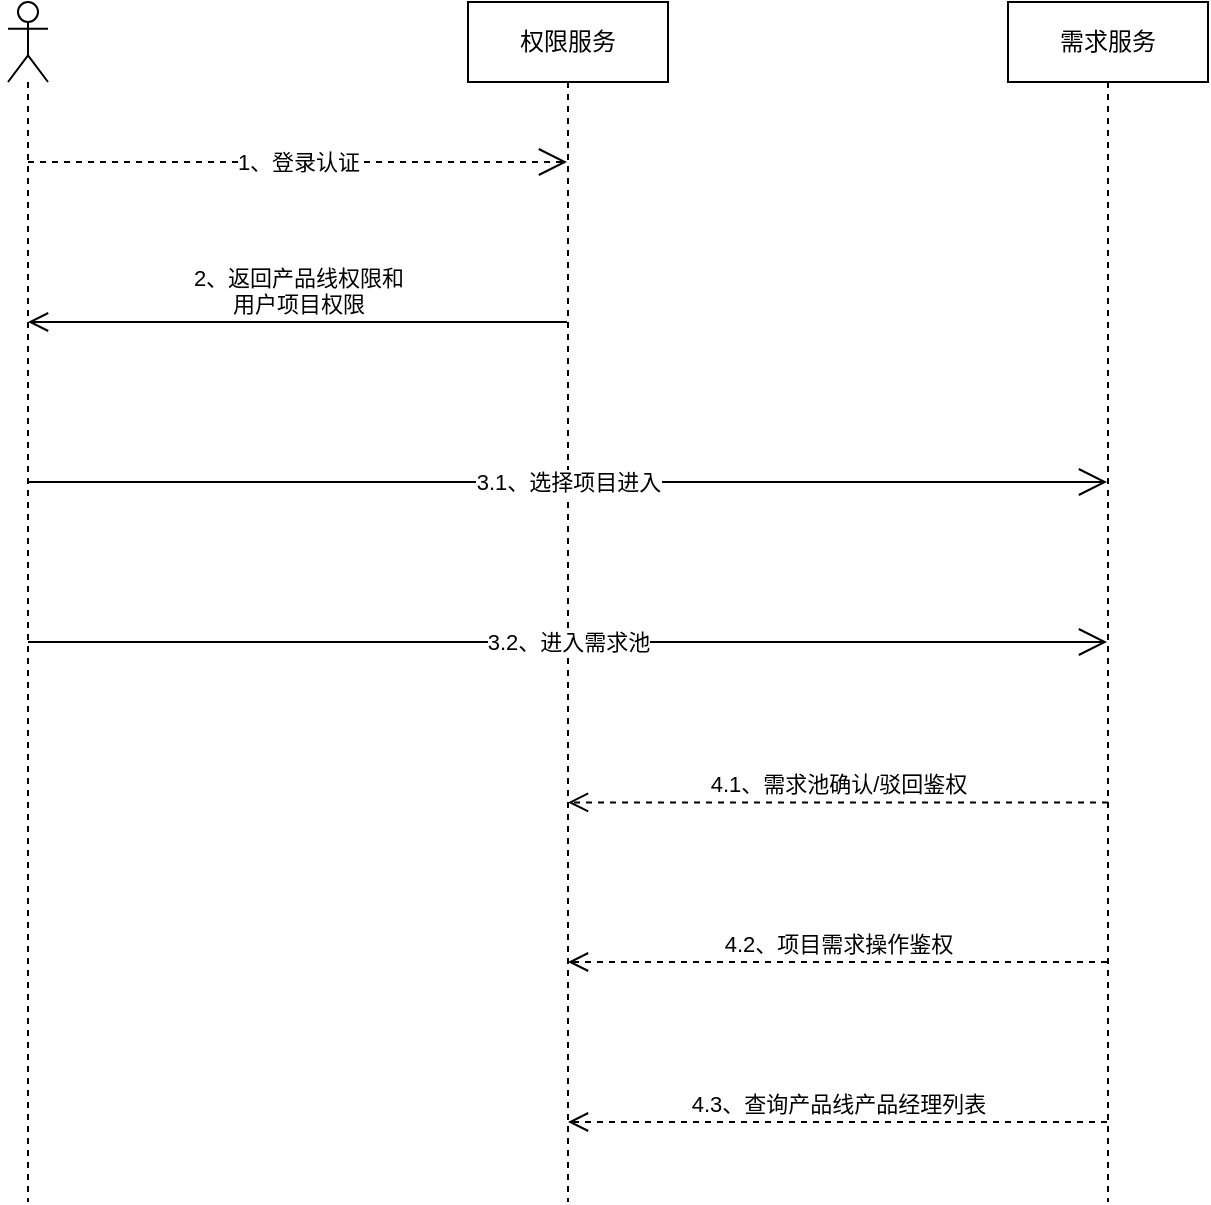 <mxfile version="13.1.3" pages="4">
    <diagram id="6hGFLwfOUW9BJ-s0fimq" name="用户登录">
        <mxGraphModel dx="1261" dy="792" grid="1" gridSize="10" guides="1" tooltips="1" connect="1" arrows="1" fold="1" page="1" pageScale="1" pageWidth="827" pageHeight="1169" math="0" shadow="0">
            <root>
                <mxCell id="0"/>
                <mxCell id="1" parent="0"/>
                <mxCell id="12" value="权限服务" style="shape=umlLifeline;perimeter=lifelinePerimeter;whiteSpace=wrap;html=1;container=1;collapsible=0;recursiveResize=0;outlineConnect=0;" vertex="1" parent="1">
                    <mxGeometry x="360" y="80" width="100" height="600" as="geometry"/>
                </mxCell>
                <mxCell id="13" value="" style="shape=umlLifeline;participant=umlActor;perimeter=lifelinePerimeter;whiteSpace=wrap;html=1;container=1;collapsible=0;recursiveResize=0;verticalAlign=top;spacingTop=36;labelBackgroundColor=#ffffff;outlineConnect=0;" vertex="1" parent="1">
                    <mxGeometry x="130" y="80" width="20" height="600" as="geometry"/>
                </mxCell>
                <mxCell id="14" value="2、返回产品线权限和&lt;br&gt;用户项目权限" style="html=1;verticalAlign=bottom;endArrow=open;dashed=0;endSize=8;" edge="1" parent="1" source="12" target="13">
                    <mxGeometry relative="1" as="geometry">
                        <mxPoint x="406.5" y="240" as="sourcePoint"/>
                        <mxPoint x="140" y="240" as="targetPoint"/>
                        <Array as="points">
                            <mxPoint x="280" y="240"/>
                        </Array>
                    </mxGeometry>
                </mxCell>
                <mxCell id="15" value="需求服务" style="shape=umlLifeline;perimeter=lifelinePerimeter;whiteSpace=wrap;html=1;container=1;collapsible=0;recursiveResize=0;outlineConnect=0;" vertex="1" parent="1">
                    <mxGeometry x="630" y="80" width="100" height="600" as="geometry"/>
                </mxCell>
                <mxCell id="16" value="1、登录认证" style="endArrow=open;endSize=12;dashed=1;html=1;" edge="1" parent="1" source="13" target="12">
                    <mxGeometry width="160" relative="1" as="geometry">
                        <mxPoint x="140" y="160" as="sourcePoint"/>
                        <mxPoint x="409.5" y="160" as="targetPoint"/>
                        <Array as="points">
                            <mxPoint x="220" y="160"/>
                        </Array>
                    </mxGeometry>
                </mxCell>
                <mxCell id="18" value="3.1、选择项目进入" style="endArrow=open;endSize=12;dashed=0;html=1;" edge="1" parent="1" source="13" target="15">
                    <mxGeometry width="160" relative="1" as="geometry">
                        <mxPoint x="139.5" y="319" as="sourcePoint"/>
                        <mxPoint x="679.5" y="319" as="targetPoint"/>
                        <Array as="points">
                            <mxPoint x="290" y="320"/>
                        </Array>
                    </mxGeometry>
                </mxCell>
                <mxCell id="19" value="3.2、进入需求池" style="endArrow=open;endSize=12;dashed=0;html=1;" edge="1" parent="1" source="13" target="15">
                    <mxGeometry width="160" relative="1" as="geometry">
                        <mxPoint x="140" y="400" as="sourcePoint"/>
                        <mxPoint x="680" y="400" as="targetPoint"/>
                        <Array as="points">
                            <mxPoint x="310" y="400"/>
                        </Array>
                    </mxGeometry>
                </mxCell>
                <mxCell id="20" value="4.1、需求池确认/驳回鉴权" style="html=1;verticalAlign=bottom;endArrow=open;dashed=1;endSize=8;exitX=0.5;exitY=0.667;exitDx=0;exitDy=0;exitPerimeter=0;" edge="1" parent="1" source="15" target="12">
                    <mxGeometry relative="1" as="geometry">
                        <mxPoint x="680.5" y="480" as="sourcePoint"/>
                        <mxPoint x="414" y="480" as="targetPoint"/>
                    </mxGeometry>
                </mxCell>
                <mxCell id="21" value="4.2、项目需求操作鉴权" style="html=1;verticalAlign=bottom;endArrow=open;dashed=1;endSize=8;" edge="1" parent="1" source="15" target="12">
                    <mxGeometry relative="1" as="geometry">
                        <mxPoint x="680.5" y="560" as="sourcePoint"/>
                        <mxPoint x="414" y="560" as="targetPoint"/>
                        <Array as="points">
                            <mxPoint x="640" y="560"/>
                        </Array>
                    </mxGeometry>
                </mxCell>
                <mxCell id="22" value="4.3、查询产品线产品经理列表" style="html=1;verticalAlign=bottom;endArrow=open;dashed=1;endSize=8;" edge="1" parent="1" source="15" target="12">
                    <mxGeometry relative="1" as="geometry">
                        <mxPoint x="680" y="640" as="sourcePoint"/>
                        <mxPoint x="410" y="640" as="targetPoint"/>
                        <Array as="points">
                            <mxPoint x="640.5" y="640"/>
                        </Array>
                    </mxGeometry>
                </mxCell>
            </root>
        </mxGraphModel>
    </diagram>
    <diagram id="1Ou4uH0Qx9X9i9j-anMo" name="需求池需求提交">
        <mxGraphModel dx="1261" dy="792" grid="1" gridSize="10" guides="1" tooltips="1" connect="1" arrows="1" fold="1" page="1" pageScale="1" pageWidth="827" pageHeight="1169" math="0" shadow="0">
            <root>
                <mxCell id="mZWPTPYU5NGDBLz6RZ26-0"/>
                <mxCell id="mZWPTPYU5NGDBLz6RZ26-1" parent="mZWPTPYU5NGDBLz6RZ26-0"/>
                <mxCell id="2e2mkDN6aNc34lf6D2J7-4" value="数据插入" style="edgeStyle=orthogonalEdgeStyle;rounded=0;orthogonalLoop=1;jettySize=auto;html=1;exitX=1;exitY=0.5;exitDx=0;exitDy=0;" edge="1" parent="mZWPTPYU5NGDBLz6RZ26-1" source="iyVBt25k22lc9ADY6gkT-0" target="2e2mkDN6aNc34lf6D2J7-1">
                    <mxGeometry relative="1" as="geometry"/>
                </mxCell>
                <mxCell id="CHazrlEjOBP8cJlvwwCq-1" value="产品线列表查询" style="edgeStyle=orthogonalEdgeStyle;rounded=0;orthogonalLoop=1;jettySize=auto;html=1;entryX=0;entryY=0.5;entryDx=0;entryDy=0;" edge="1" parent="mZWPTPYU5NGDBLz6RZ26-1" source="iyVBt25k22lc9ADY6gkT-11" target="CHazrlEjOBP8cJlvwwCq-0">
                    <mxGeometry x="-0.18" relative="1" as="geometry">
                        <Array as="points">
                            <mxPoint x="135" y="335"/>
                        </Array>
                        <mxPoint as="offset"/>
                    </mxGeometry>
                </mxCell>
                <mxCell id="iyVBt25k22lc9ADY6gkT-0" value="&lt;font face=&quot;Verdana&quot; style=&quot;font-size: 14px&quot;&gt;需求池&lt;br&gt;Service&lt;br&gt;&lt;/font&gt;" style="rounded=1;whiteSpace=wrap;html=1;fillColor=#4D4D4D;" vertex="1" parent="mZWPTPYU5NGDBLz6RZ26-1">
                    <mxGeometry x="280" y="120" width="120" height="50" as="geometry"/>
                </mxCell>
                <mxCell id="iyVBt25k22lc9ADY6gkT-12" value="创建" style="edgeStyle=orthogonalEdgeStyle;rounded=0;orthogonalLoop=1;jettySize=auto;html=1;entryX=0;entryY=0.5;entryDx=0;entryDy=0;" edge="1" parent="mZWPTPYU5NGDBLz6RZ26-1" source="iyVBt25k22lc9ADY6gkT-11" target="iyVBt25k22lc9ADY6gkT-0">
                    <mxGeometry relative="1" as="geometry"/>
                </mxCell>
                <mxCell id="iyVBt25k22lc9ADY6gkT-11" value="" style="shape=umlActor;verticalLabelPosition=bottom;labelBackgroundColor=#ffffff;verticalAlign=top;html=1;outlineConnect=0;fontSize=12;" vertex="1" parent="mZWPTPYU5NGDBLz6RZ26-1">
                    <mxGeometry x="120" y="115" width="30" height="60" as="geometry"/>
                </mxCell>
                <mxCell id="2e2mkDN6aNc34lf6D2J7-0" value="sep_require_pond" style="swimlane;fontStyle=0;childLayout=stackLayout;horizontal=1;startSize=26;horizontalStack=0;resizeParent=1;resizeParentMax=0;resizeLast=0;collapsible=1;marginBottom=0;align=center;fontSize=12;" vertex="1" parent="mZWPTPYU5NGDBLz6RZ26-1">
                    <mxGeometry x="540" y="106" width="141" height="104" as="geometry"/>
                </mxCell>
                <mxCell id="2e2mkDN6aNc34lf6D2J7-1" value="id" style="text;strokeColor=none;fillColor=none;spacingLeft=4;spacingRight=4;overflow=hidden;rotatable=0;points=[[0,0.5],[1,0.5]];portConstraint=eastwest;fontSize=12;" vertex="1" parent="2e2mkDN6aNc34lf6D2J7-0">
                    <mxGeometry y="26" width="141" height="26" as="geometry"/>
                </mxCell>
                <mxCell id="2e2mkDN6aNc34lf6D2J7-2" value="requireStatus" style="text;strokeColor=none;fillColor=none;spacingLeft=4;spacingRight=4;overflow=hidden;rotatable=0;points=[[0,0.5],[1,0.5]];portConstraint=eastwest;fontSize=12;" vertex="1" parent="2e2mkDN6aNc34lf6D2J7-0">
                    <mxGeometry y="52" width="141" height="26" as="geometry"/>
                </mxCell>
                <mxCell id="2e2mkDN6aNc34lf6D2J7-3" value="productId" style="text;strokeColor=none;fillColor=none;spacingLeft=4;spacingRight=4;overflow=hidden;rotatable=0;points=[[0,0.5],[1,0.5]];portConstraint=eastwest;fontSize=12;" vertex="1" parent="2e2mkDN6aNc34lf6D2J7-0">
                    <mxGeometry y="78" width="141" height="26" as="geometry"/>
                </mxCell>
                <mxCell id="CHazrlEjOBP8cJlvwwCq-0" value="&lt;font face=&quot;Verdana&quot; style=&quot;font-size: 14px&quot;&gt;权限&lt;br&gt;Service&lt;br&gt;&lt;/font&gt;" style="rounded=1;whiteSpace=wrap;html=1;fillColor=#4D4D4D;" vertex="1" parent="mZWPTPYU5NGDBLz6RZ26-1">
                    <mxGeometry x="280" y="310" width="120" height="50" as="geometry"/>
                </mxCell>
            </root>
        </mxGraphModel>
    </diagram>
    <diagram name="需求池需求确认" id="KM0mVz2H41YHiVueBYz_">
        <mxGraphModel dx="1261" dy="792" grid="1" gridSize="10" guides="1" tooltips="1" connect="1" arrows="1" fold="1" page="1" pageScale="1" pageWidth="827" pageHeight="1169" math="0" shadow="0">
            <root>
                <mxCell id="3tu8EbkyGTYEnExPsfc8-0"/>
                <mxCell id="3tu8EbkyGTYEnExPsfc8-1" parent="3tu8EbkyGTYEnExPsfc8-0"/>
                <mxCell id="3tu8EbkyGTYEnExPsfc8-2" value="需求创建接口" style="edgeStyle=orthogonalEdgeStyle;rounded=0;orthogonalLoop=1;jettySize=auto;html=1;exitX=0.5;exitY=1;exitDx=0;exitDy=0;entryX=0.5;entryY=0;entryDx=0;entryDy=0;" edge="1" parent="3tu8EbkyGTYEnExPsfc8-1" source="3tu8EbkyGTYEnExPsfc8-3" target="3tu8EbkyGTYEnExPsfc8-6">
                    <mxGeometry relative="1" as="geometry"/>
                </mxCell>
                <mxCell id="3tu8EbkyGTYEnExPsfc8-19" value="更新状态和&lt;br&gt;所属项目" style="edgeStyle=orthogonalEdgeStyle;rounded=0;orthogonalLoop=1;jettySize=auto;html=1;exitX=1;exitY=0.5;exitDx=0;exitDy=0;entryX=0;entryY=0.5;entryDx=0;entryDy=0;" edge="1" parent="3tu8EbkyGTYEnExPsfc8-1" source="3tu8EbkyGTYEnExPsfc8-3" target="3tu8EbkyGTYEnExPsfc8-16">
                    <mxGeometry relative="1" as="geometry"/>
                </mxCell>
                <mxCell id="3tu8EbkyGTYEnExPsfc8-3" value="&lt;font face=&quot;Verdana&quot; style=&quot;font-size: 14px&quot;&gt;需求池&lt;br&gt;Service&lt;br&gt;&lt;/font&gt;" style="rounded=1;whiteSpace=wrap;html=1;strokeColor=#7EA6E0;fillColor=#4D4D4D;" vertex="1" parent="3tu8EbkyGTYEnExPsfc8-1">
                    <mxGeometry x="280" y="120" width="120" height="50" as="geometry"/>
                </mxCell>
                <mxCell id="3tu8EbkyGTYEnExPsfc8-4" style="edgeStyle=orthogonalEdgeStyle;rounded=0;orthogonalLoop=1;jettySize=auto;html=1;exitX=0.5;exitY=1;exitDx=0;exitDy=0;entryX=0.5;entryY=0;entryDx=0;entryDy=0;" edge="1" parent="3tu8EbkyGTYEnExPsfc8-1" source="3tu8EbkyGTYEnExPsfc8-6" target="3tu8EbkyGTYEnExPsfc8-11">
                    <mxGeometry relative="1" as="geometry"/>
                </mxCell>
                <mxCell id="3tu8EbkyGTYEnExPsfc8-5" style="edgeStyle=orthogonalEdgeStyle;rounded=0;orthogonalLoop=1;jettySize=auto;html=1;exitX=0.5;exitY=1;exitDx=0;exitDy=0;entryX=0.56;entryY=0;entryDx=0;entryDy=0;entryPerimeter=0;" edge="1" parent="3tu8EbkyGTYEnExPsfc8-1" source="3tu8EbkyGTYEnExPsfc8-6" target="3tu8EbkyGTYEnExPsfc8-7">
                    <mxGeometry relative="1" as="geometry"/>
                </mxCell>
                <mxCell id="3tu8EbkyGTYEnExPsfc8-6" value="&lt;font face=&quot;Verdana&quot; style=&quot;font-size: 14px&quot;&gt;SEP产研需求&lt;br&gt;Service&lt;br&gt;&lt;/font&gt;" style="rounded=1;whiteSpace=wrap;html=1;fillColor=#4D4D4D;" vertex="1" parent="3tu8EbkyGTYEnExPsfc8-1">
                    <mxGeometry x="280" y="280" width="120" height="50" as="geometry"/>
                </mxCell>
                <mxCell id="3tu8EbkyGTYEnExPsfc8-7" value="sep_require_info" style="swimlane;fontStyle=0;childLayout=stackLayout;horizontal=1;startSize=26;horizontalStack=0;resizeParent=1;resizeParentMax=0;resizeLast=0;collapsible=1;marginBottom=0;align=center;fontSize=12;" vertex="1" parent="3tu8EbkyGTYEnExPsfc8-1">
                    <mxGeometry x="370" y="440" width="141" height="104" as="geometry"/>
                </mxCell>
                <mxCell id="3tu8EbkyGTYEnExPsfc8-8" value="requireId" style="text;strokeColor=none;fillColor=none;spacingLeft=4;spacingRight=4;overflow=hidden;rotatable=0;points=[[0,0.5],[1,0.5]];portConstraint=eastwest;fontSize=12;" vertex="1" parent="3tu8EbkyGTYEnExPsfc8-7">
                    <mxGeometry y="26" width="141" height="26" as="geometry"/>
                </mxCell>
                <mxCell id="3tu8EbkyGTYEnExPsfc8-9" value="requireStatus" style="text;strokeColor=none;fillColor=none;spacingLeft=4;spacingRight=4;overflow=hidden;rotatable=0;points=[[0,0.5],[1,0.5]];portConstraint=eastwest;fontSize=12;" vertex="1" parent="3tu8EbkyGTYEnExPsfc8-7">
                    <mxGeometry y="52" width="141" height="26" as="geometry"/>
                </mxCell>
                <mxCell id="3tu8EbkyGTYEnExPsfc8-10" value="productId" style="text;strokeColor=none;fillColor=none;spacingLeft=4;spacingRight=4;overflow=hidden;rotatable=0;points=[[0,0.5],[1,0.5]];portConstraint=eastwest;fontSize=12;" vertex="1" parent="3tu8EbkyGTYEnExPsfc8-7">
                    <mxGeometry y="78" width="141" height="26" as="geometry"/>
                </mxCell>
                <mxCell id="3tu8EbkyGTYEnExPsfc8-11" value="sep_require(tree)" style="swimlane;fontStyle=0;childLayout=stackLayout;horizontal=1;startSize=26;horizontalStack=0;resizeParent=1;resizeParentMax=0;resizeLast=0;collapsible=1;marginBottom=0;align=center;fontSize=12;" vertex="1" parent="3tu8EbkyGTYEnExPsfc8-1">
                    <mxGeometry x="120" y="440" width="196" height="52" as="geometry"/>
                </mxCell>
                <mxCell id="3tu8EbkyGTYEnExPsfc8-12" value="id" style="text;strokeColor=none;fillColor=none;spacingLeft=4;spacingRight=4;overflow=hidden;rotatable=0;points=[[0,0.5],[1,0.5]];portConstraint=eastwest;fontSize=12;" vertex="1" parent="3tu8EbkyGTYEnExPsfc8-11">
                    <mxGeometry y="26" width="196" height="26" as="geometry"/>
                </mxCell>
                <mxCell id="3tu8EbkyGTYEnExPsfc8-13" value="确认" style="edgeStyle=orthogonalEdgeStyle;rounded=0;orthogonalLoop=1;jettySize=auto;html=1;entryX=0;entryY=0.5;entryDx=0;entryDy=0;" edge="1" parent="3tu8EbkyGTYEnExPsfc8-1" source="3tu8EbkyGTYEnExPsfc8-14" target="3tu8EbkyGTYEnExPsfc8-3">
                    <mxGeometry relative="1" as="geometry"/>
                </mxCell>
                <mxCell id="3tu8EbkyGTYEnExPsfc8-14" value="" style="shape=umlActor;verticalLabelPosition=bottom;labelBackgroundColor=#ffffff;verticalAlign=top;html=1;outlineConnect=0;fontSize=12;" vertex="1" parent="3tu8EbkyGTYEnExPsfc8-1">
                    <mxGeometry x="120" y="115" width="30" height="60" as="geometry"/>
                </mxCell>
                <mxCell id="3tu8EbkyGTYEnExPsfc8-15" value="sep_require_pond" style="swimlane;fontStyle=0;childLayout=stackLayout;horizontal=1;startSize=26;horizontalStack=0;resizeParent=1;resizeParentMax=0;resizeLast=0;collapsible=1;marginBottom=0;align=center;fontSize=12;" vertex="1" parent="3tu8EbkyGTYEnExPsfc8-1">
                    <mxGeometry x="540" y="106" width="141" height="104" as="geometry"/>
                </mxCell>
                <mxCell id="3tu8EbkyGTYEnExPsfc8-16" value="id" style="text;strokeColor=none;fillColor=none;spacingLeft=4;spacingRight=4;overflow=hidden;rotatable=0;points=[[0,0.5],[1,0.5]];portConstraint=eastwest;fontSize=12;" vertex="1" parent="3tu8EbkyGTYEnExPsfc8-15">
                    <mxGeometry y="26" width="141" height="26" as="geometry"/>
                </mxCell>
                <mxCell id="3tu8EbkyGTYEnExPsfc8-17" value="requireStatus" style="text;strokeColor=none;fillColor=none;spacingLeft=4;spacingRight=4;overflow=hidden;rotatable=0;points=[[0,0.5],[1,0.5]];portConstraint=eastwest;fontSize=12;" vertex="1" parent="3tu8EbkyGTYEnExPsfc8-15">
                    <mxGeometry y="52" width="141" height="26" as="geometry"/>
                </mxCell>
                <mxCell id="3tu8EbkyGTYEnExPsfc8-21" value="projectId" style="text;strokeColor=none;fillColor=none;spacingLeft=4;spacingRight=4;overflow=hidden;rotatable=0;points=[[0,0.5],[1,0.5]];portConstraint=eastwest;fontSize=12;" vertex="1" parent="3tu8EbkyGTYEnExPsfc8-15">
                    <mxGeometry y="78" width="141" height="26" as="geometry"/>
                </mxCell>
            </root>
        </mxGraphModel>
    </diagram>
    <diagram name="需求池需求驳回" id="PE6BVEmypgS4ZiISqXKM">
        <mxGraphModel dx="1261" dy="792" grid="1" gridSize="10" guides="1" tooltips="1" connect="1" arrows="1" fold="1" page="1" pageScale="1" pageWidth="827" pageHeight="1169" math="0" shadow="0">
            <root>
                <mxCell id="kYT7SjGip7djk0CsXXoX-0"/>
                <mxCell id="kYT7SjGip7djk0CsXXoX-1" parent="kYT7SjGip7djk0CsXXoX-0"/>
                <mxCell id="kYT7SjGip7djk0CsXXoX-3" value="更新状态" style="edgeStyle=orthogonalEdgeStyle;rounded=0;orthogonalLoop=1;jettySize=auto;html=1;exitX=1;exitY=0.5;exitDx=0;exitDy=0;entryX=0;entryY=0.5;entryDx=0;entryDy=0;" edge="1" parent="kYT7SjGip7djk0CsXXoX-1" source="kYT7SjGip7djk0CsXXoX-4" target="kYT7SjGip7djk0CsXXoX-17">
                    <mxGeometry relative="1" as="geometry"/>
                </mxCell>
                <mxCell id="kYT7SjGip7djk0CsXXoX-4" value="&lt;font face=&quot;Verdana&quot; style=&quot;font-size: 14px&quot;&gt;需求池&lt;br&gt;Service&lt;br&gt;&lt;/font&gt;" style="rounded=1;whiteSpace=wrap;html=1;strokeColor=#7EA6E0;fillColor=#4D4D4D;" vertex="1" parent="kYT7SjGip7djk0CsXXoX-1">
                    <mxGeometry x="280" y="120" width="120" height="50" as="geometry"/>
                </mxCell>
                <mxCell id="kYT7SjGip7djk0CsXXoX-14" value="驳回" style="edgeStyle=orthogonalEdgeStyle;rounded=0;orthogonalLoop=1;jettySize=auto;html=1;entryX=0;entryY=0.5;entryDx=0;entryDy=0;" edge="1" parent="kYT7SjGip7djk0CsXXoX-1" source="kYT7SjGip7djk0CsXXoX-15" target="kYT7SjGip7djk0CsXXoX-4">
                    <mxGeometry relative="1" as="geometry"/>
                </mxCell>
                <mxCell id="kYT7SjGip7djk0CsXXoX-15" value="" style="shape=umlActor;verticalLabelPosition=bottom;labelBackgroundColor=#ffffff;verticalAlign=top;html=1;outlineConnect=0;fontSize=12;" vertex="1" parent="kYT7SjGip7djk0CsXXoX-1">
                    <mxGeometry x="120" y="115" width="30" height="60" as="geometry"/>
                </mxCell>
                <mxCell id="kYT7SjGip7djk0CsXXoX-16" value="sep_require_pond" style="swimlane;fontStyle=0;childLayout=stackLayout;horizontal=1;startSize=26;horizontalStack=0;resizeParent=1;resizeParentMax=0;resizeLast=0;collapsible=1;marginBottom=0;align=center;fontSize=12;" vertex="1" parent="kYT7SjGip7djk0CsXXoX-1">
                    <mxGeometry x="540" y="106" width="141" height="78" as="geometry"/>
                </mxCell>
                <mxCell id="kYT7SjGip7djk0CsXXoX-17" value="id" style="text;strokeColor=none;fillColor=none;spacingLeft=4;spacingRight=4;overflow=hidden;rotatable=0;points=[[0,0.5],[1,0.5]];portConstraint=eastwest;fontSize=12;" vertex="1" parent="kYT7SjGip7djk0CsXXoX-16">
                    <mxGeometry y="26" width="141" height="26" as="geometry"/>
                </mxCell>
                <mxCell id="kYT7SjGip7djk0CsXXoX-18" value="requireStatus" style="text;strokeColor=none;fillColor=none;spacingLeft=4;spacingRight=4;overflow=hidden;rotatable=0;points=[[0,0.5],[1,0.5]];portConstraint=eastwest;fontSize=12;" vertex="1" parent="kYT7SjGip7djk0CsXXoX-16">
                    <mxGeometry y="52" width="141" height="26" as="geometry"/>
                </mxCell>
            </root>
        </mxGraphModel>
    </diagram>
</mxfile>